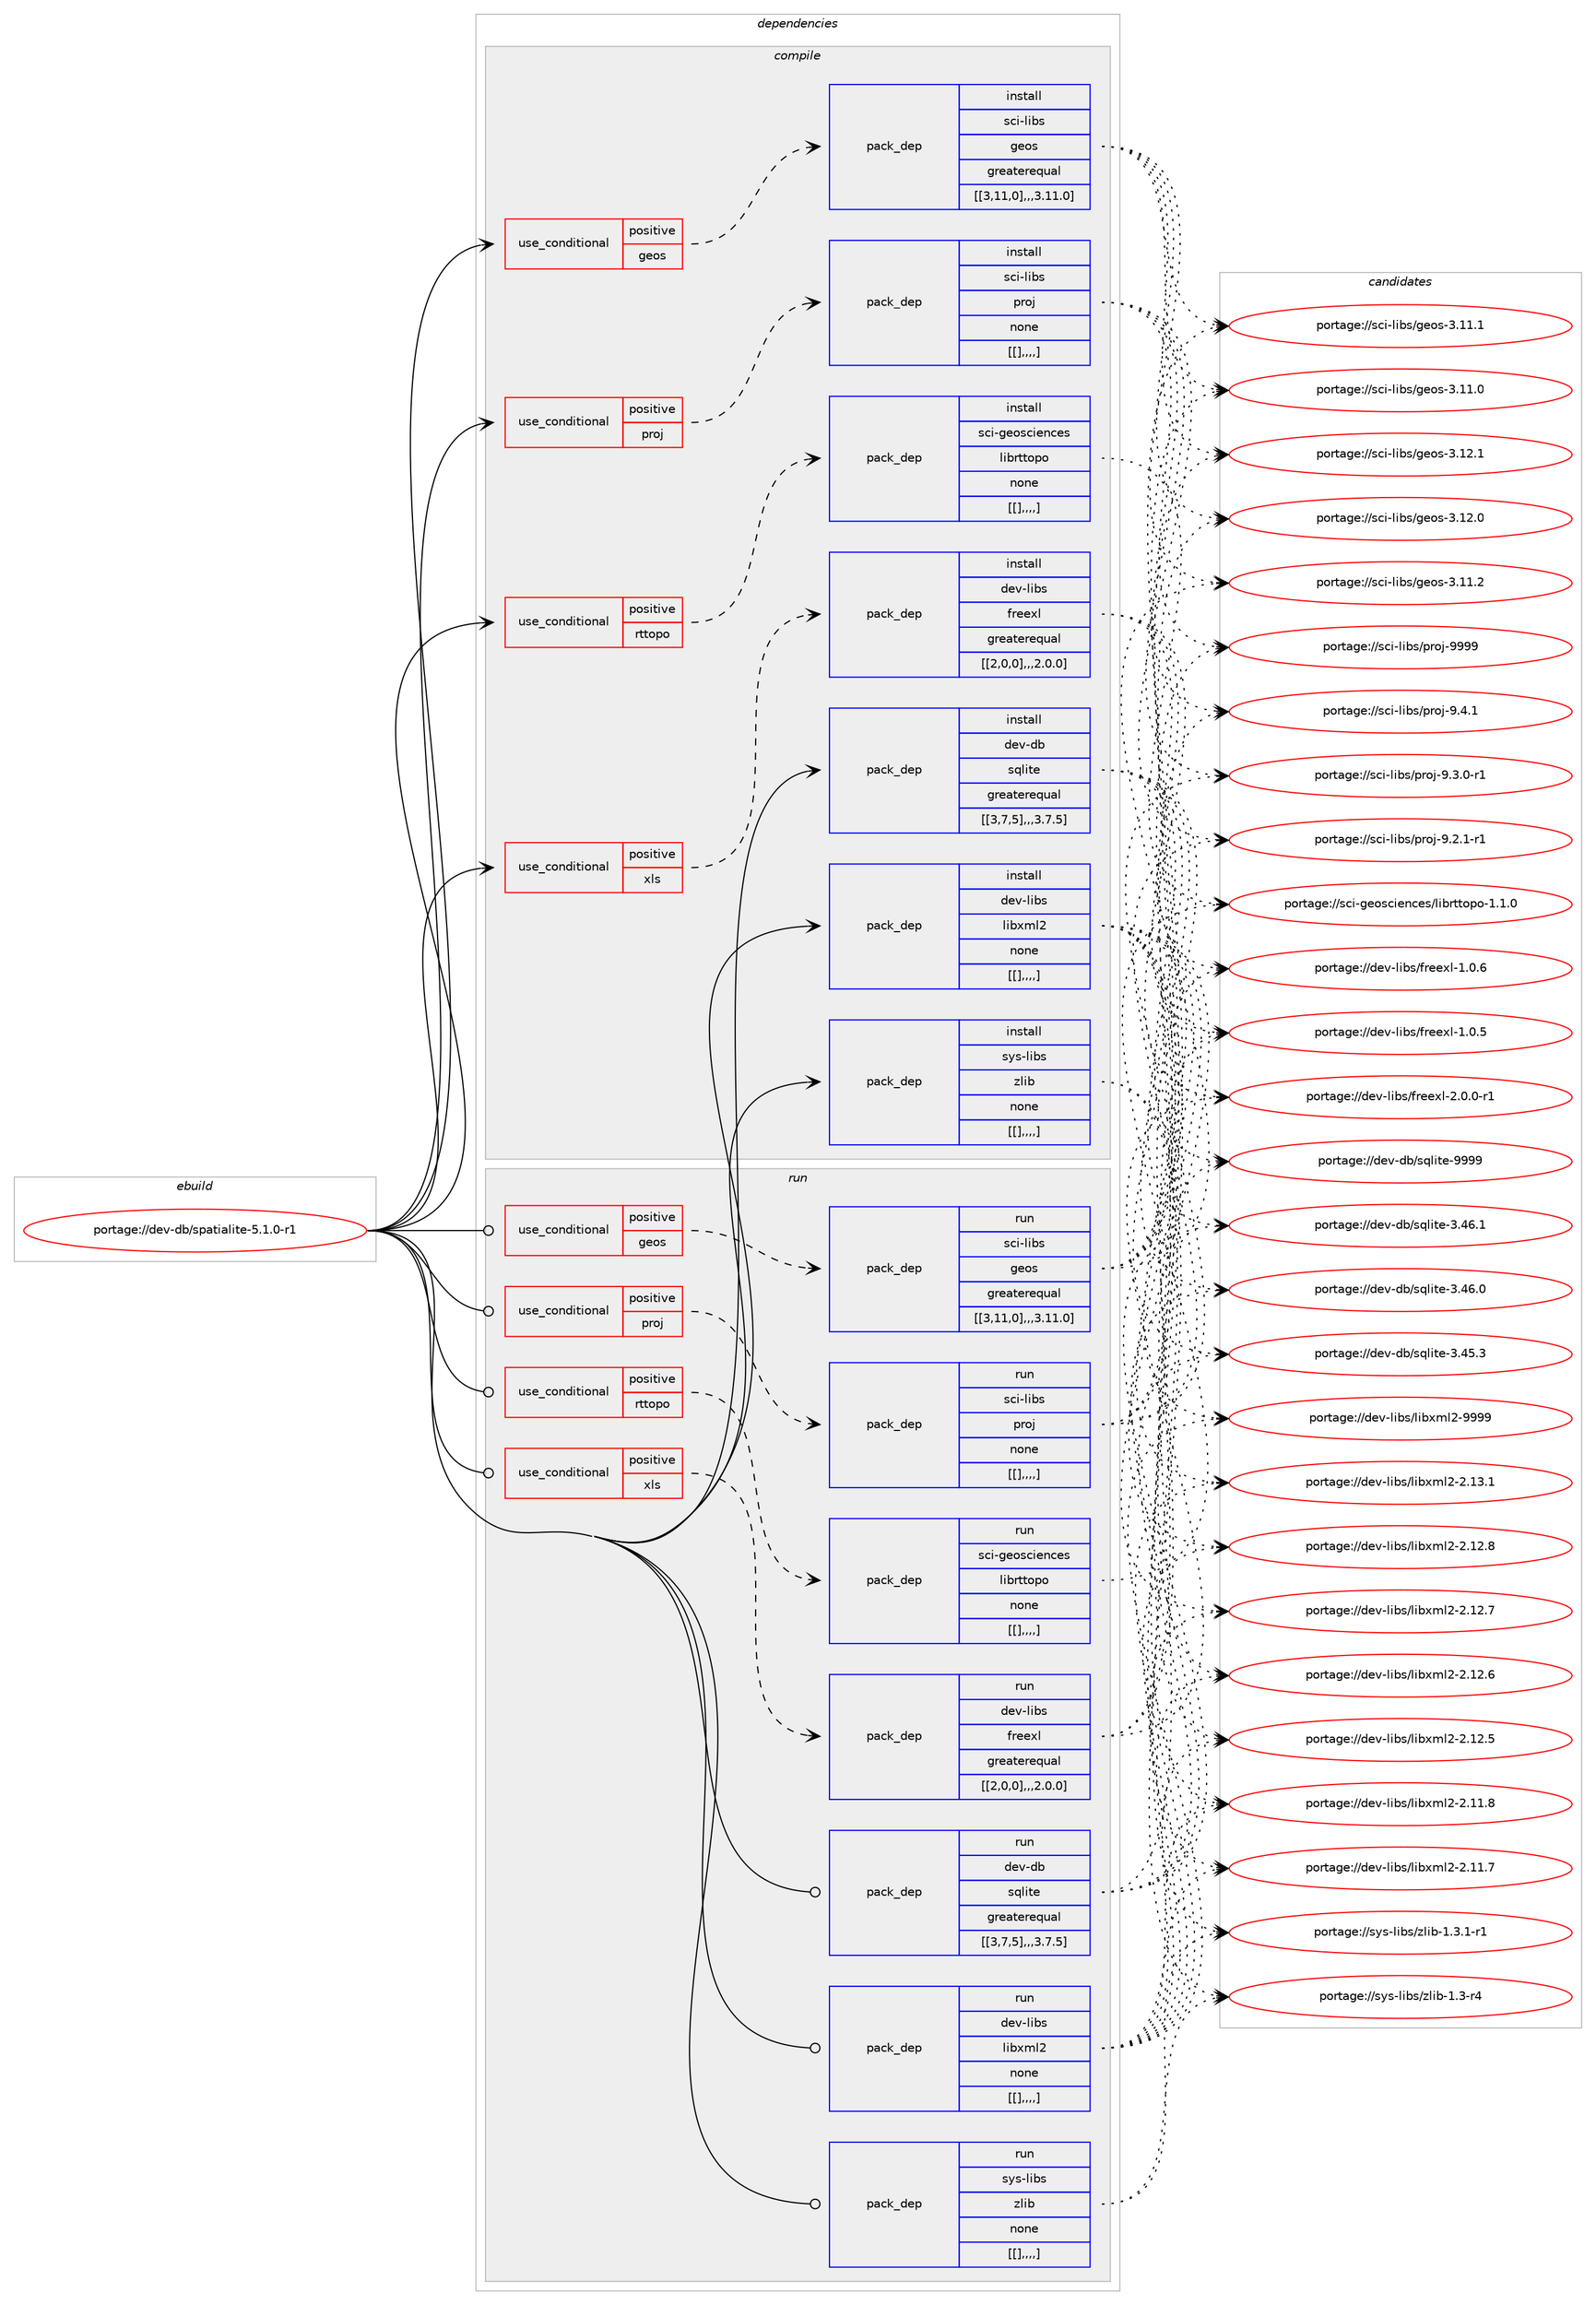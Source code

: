 digraph prolog {

# *************
# Graph options
# *************

newrank=true;
concentrate=true;
compound=true;
graph [rankdir=LR,fontname=Helvetica,fontsize=10,ranksep=1.5];#, ranksep=2.5, nodesep=0.2];
edge  [arrowhead=vee];
node  [fontname=Helvetica,fontsize=10];

# **********
# The ebuild
# **********

subgraph cluster_leftcol {
color=gray;
label=<<i>ebuild</i>>;
id [label="portage://dev-db/spatialite-5.1.0-r1", color=red, width=4, href="../dev-db/spatialite-5.1.0-r1.svg"];
}

# ****************
# The dependencies
# ****************

subgraph cluster_midcol {
color=gray;
label=<<i>dependencies</i>>;
subgraph cluster_compile {
fillcolor="#eeeeee";
style=filled;
label=<<i>compile</i>>;
subgraph cond19197 {
dependency71450 [label=<<TABLE BORDER="0" CELLBORDER="1" CELLSPACING="0" CELLPADDING="4"><TR><TD ROWSPAN="3" CELLPADDING="10">use_conditional</TD></TR><TR><TD>positive</TD></TR><TR><TD>geos</TD></TR></TABLE>>, shape=none, color=red];
subgraph pack51305 {
dependency71451 [label=<<TABLE BORDER="0" CELLBORDER="1" CELLSPACING="0" CELLPADDING="4" WIDTH="220"><TR><TD ROWSPAN="6" CELLPADDING="30">pack_dep</TD></TR><TR><TD WIDTH="110">install</TD></TR><TR><TD>sci-libs</TD></TR><TR><TD>geos</TD></TR><TR><TD>greaterequal</TD></TR><TR><TD>[[3,11,0],,,3.11.0]</TD></TR></TABLE>>, shape=none, color=blue];
}
dependency71450:e -> dependency71451:w [weight=20,style="dashed",arrowhead="vee"];
}
id:e -> dependency71450:w [weight=20,style="solid",arrowhead="vee"];
subgraph cond19198 {
dependency71452 [label=<<TABLE BORDER="0" CELLBORDER="1" CELLSPACING="0" CELLPADDING="4"><TR><TD ROWSPAN="3" CELLPADDING="10">use_conditional</TD></TR><TR><TD>positive</TD></TR><TR><TD>proj</TD></TR></TABLE>>, shape=none, color=red];
subgraph pack51306 {
dependency71453 [label=<<TABLE BORDER="0" CELLBORDER="1" CELLSPACING="0" CELLPADDING="4" WIDTH="220"><TR><TD ROWSPAN="6" CELLPADDING="30">pack_dep</TD></TR><TR><TD WIDTH="110">install</TD></TR><TR><TD>sci-libs</TD></TR><TR><TD>proj</TD></TR><TR><TD>none</TD></TR><TR><TD>[[],,,,]</TD></TR></TABLE>>, shape=none, color=blue];
}
dependency71452:e -> dependency71453:w [weight=20,style="dashed",arrowhead="vee"];
}
id:e -> dependency71452:w [weight=20,style="solid",arrowhead="vee"];
subgraph cond19199 {
dependency71454 [label=<<TABLE BORDER="0" CELLBORDER="1" CELLSPACING="0" CELLPADDING="4"><TR><TD ROWSPAN="3" CELLPADDING="10">use_conditional</TD></TR><TR><TD>positive</TD></TR><TR><TD>rttopo</TD></TR></TABLE>>, shape=none, color=red];
subgraph pack51307 {
dependency71455 [label=<<TABLE BORDER="0" CELLBORDER="1" CELLSPACING="0" CELLPADDING="4" WIDTH="220"><TR><TD ROWSPAN="6" CELLPADDING="30">pack_dep</TD></TR><TR><TD WIDTH="110">install</TD></TR><TR><TD>sci-geosciences</TD></TR><TR><TD>librttopo</TD></TR><TR><TD>none</TD></TR><TR><TD>[[],,,,]</TD></TR></TABLE>>, shape=none, color=blue];
}
dependency71454:e -> dependency71455:w [weight=20,style="dashed",arrowhead="vee"];
}
id:e -> dependency71454:w [weight=20,style="solid",arrowhead="vee"];
subgraph cond19200 {
dependency71456 [label=<<TABLE BORDER="0" CELLBORDER="1" CELLSPACING="0" CELLPADDING="4"><TR><TD ROWSPAN="3" CELLPADDING="10">use_conditional</TD></TR><TR><TD>positive</TD></TR><TR><TD>xls</TD></TR></TABLE>>, shape=none, color=red];
subgraph pack51308 {
dependency71457 [label=<<TABLE BORDER="0" CELLBORDER="1" CELLSPACING="0" CELLPADDING="4" WIDTH="220"><TR><TD ROWSPAN="6" CELLPADDING="30">pack_dep</TD></TR><TR><TD WIDTH="110">install</TD></TR><TR><TD>dev-libs</TD></TR><TR><TD>freexl</TD></TR><TR><TD>greaterequal</TD></TR><TR><TD>[[2,0,0],,,2.0.0]</TD></TR></TABLE>>, shape=none, color=blue];
}
dependency71456:e -> dependency71457:w [weight=20,style="dashed",arrowhead="vee"];
}
id:e -> dependency71456:w [weight=20,style="solid",arrowhead="vee"];
subgraph pack51309 {
dependency71458 [label=<<TABLE BORDER="0" CELLBORDER="1" CELLSPACING="0" CELLPADDING="4" WIDTH="220"><TR><TD ROWSPAN="6" CELLPADDING="30">pack_dep</TD></TR><TR><TD WIDTH="110">install</TD></TR><TR><TD>dev-db</TD></TR><TR><TD>sqlite</TD></TR><TR><TD>greaterequal</TD></TR><TR><TD>[[3,7,5],,,3.7.5]</TD></TR></TABLE>>, shape=none, color=blue];
}
id:e -> dependency71458:w [weight=20,style="solid",arrowhead="vee"];
subgraph pack51310 {
dependency71459 [label=<<TABLE BORDER="0" CELLBORDER="1" CELLSPACING="0" CELLPADDING="4" WIDTH="220"><TR><TD ROWSPAN="6" CELLPADDING="30">pack_dep</TD></TR><TR><TD WIDTH="110">install</TD></TR><TR><TD>dev-libs</TD></TR><TR><TD>libxml2</TD></TR><TR><TD>none</TD></TR><TR><TD>[[],,,,]</TD></TR></TABLE>>, shape=none, color=blue];
}
id:e -> dependency71459:w [weight=20,style="solid",arrowhead="vee"];
subgraph pack51311 {
dependency71460 [label=<<TABLE BORDER="0" CELLBORDER="1" CELLSPACING="0" CELLPADDING="4" WIDTH="220"><TR><TD ROWSPAN="6" CELLPADDING="30">pack_dep</TD></TR><TR><TD WIDTH="110">install</TD></TR><TR><TD>sys-libs</TD></TR><TR><TD>zlib</TD></TR><TR><TD>none</TD></TR><TR><TD>[[],,,,]</TD></TR></TABLE>>, shape=none, color=blue];
}
id:e -> dependency71460:w [weight=20,style="solid",arrowhead="vee"];
}
subgraph cluster_compileandrun {
fillcolor="#eeeeee";
style=filled;
label=<<i>compile and run</i>>;
}
subgraph cluster_run {
fillcolor="#eeeeee";
style=filled;
label=<<i>run</i>>;
subgraph cond19201 {
dependency71461 [label=<<TABLE BORDER="0" CELLBORDER="1" CELLSPACING="0" CELLPADDING="4"><TR><TD ROWSPAN="3" CELLPADDING="10">use_conditional</TD></TR><TR><TD>positive</TD></TR><TR><TD>geos</TD></TR></TABLE>>, shape=none, color=red];
subgraph pack51312 {
dependency71462 [label=<<TABLE BORDER="0" CELLBORDER="1" CELLSPACING="0" CELLPADDING="4" WIDTH="220"><TR><TD ROWSPAN="6" CELLPADDING="30">pack_dep</TD></TR><TR><TD WIDTH="110">run</TD></TR><TR><TD>sci-libs</TD></TR><TR><TD>geos</TD></TR><TR><TD>greaterequal</TD></TR><TR><TD>[[3,11,0],,,3.11.0]</TD></TR></TABLE>>, shape=none, color=blue];
}
dependency71461:e -> dependency71462:w [weight=20,style="dashed",arrowhead="vee"];
}
id:e -> dependency71461:w [weight=20,style="solid",arrowhead="odot"];
subgraph cond19202 {
dependency71463 [label=<<TABLE BORDER="0" CELLBORDER="1" CELLSPACING="0" CELLPADDING="4"><TR><TD ROWSPAN="3" CELLPADDING="10">use_conditional</TD></TR><TR><TD>positive</TD></TR><TR><TD>proj</TD></TR></TABLE>>, shape=none, color=red];
subgraph pack51313 {
dependency71464 [label=<<TABLE BORDER="0" CELLBORDER="1" CELLSPACING="0" CELLPADDING="4" WIDTH="220"><TR><TD ROWSPAN="6" CELLPADDING="30">pack_dep</TD></TR><TR><TD WIDTH="110">run</TD></TR><TR><TD>sci-libs</TD></TR><TR><TD>proj</TD></TR><TR><TD>none</TD></TR><TR><TD>[[],,,,]</TD></TR></TABLE>>, shape=none, color=blue];
}
dependency71463:e -> dependency71464:w [weight=20,style="dashed",arrowhead="vee"];
}
id:e -> dependency71463:w [weight=20,style="solid",arrowhead="odot"];
subgraph cond19203 {
dependency71465 [label=<<TABLE BORDER="0" CELLBORDER="1" CELLSPACING="0" CELLPADDING="4"><TR><TD ROWSPAN="3" CELLPADDING="10">use_conditional</TD></TR><TR><TD>positive</TD></TR><TR><TD>rttopo</TD></TR></TABLE>>, shape=none, color=red];
subgraph pack51314 {
dependency71466 [label=<<TABLE BORDER="0" CELLBORDER="1" CELLSPACING="0" CELLPADDING="4" WIDTH="220"><TR><TD ROWSPAN="6" CELLPADDING="30">pack_dep</TD></TR><TR><TD WIDTH="110">run</TD></TR><TR><TD>sci-geosciences</TD></TR><TR><TD>librttopo</TD></TR><TR><TD>none</TD></TR><TR><TD>[[],,,,]</TD></TR></TABLE>>, shape=none, color=blue];
}
dependency71465:e -> dependency71466:w [weight=20,style="dashed",arrowhead="vee"];
}
id:e -> dependency71465:w [weight=20,style="solid",arrowhead="odot"];
subgraph cond19204 {
dependency71467 [label=<<TABLE BORDER="0" CELLBORDER="1" CELLSPACING="0" CELLPADDING="4"><TR><TD ROWSPAN="3" CELLPADDING="10">use_conditional</TD></TR><TR><TD>positive</TD></TR><TR><TD>xls</TD></TR></TABLE>>, shape=none, color=red];
subgraph pack51315 {
dependency71468 [label=<<TABLE BORDER="0" CELLBORDER="1" CELLSPACING="0" CELLPADDING="4" WIDTH="220"><TR><TD ROWSPAN="6" CELLPADDING="30">pack_dep</TD></TR><TR><TD WIDTH="110">run</TD></TR><TR><TD>dev-libs</TD></TR><TR><TD>freexl</TD></TR><TR><TD>greaterequal</TD></TR><TR><TD>[[2,0,0],,,2.0.0]</TD></TR></TABLE>>, shape=none, color=blue];
}
dependency71467:e -> dependency71468:w [weight=20,style="dashed",arrowhead="vee"];
}
id:e -> dependency71467:w [weight=20,style="solid",arrowhead="odot"];
subgraph pack51316 {
dependency71469 [label=<<TABLE BORDER="0" CELLBORDER="1" CELLSPACING="0" CELLPADDING="4" WIDTH="220"><TR><TD ROWSPAN="6" CELLPADDING="30">pack_dep</TD></TR><TR><TD WIDTH="110">run</TD></TR><TR><TD>dev-db</TD></TR><TR><TD>sqlite</TD></TR><TR><TD>greaterequal</TD></TR><TR><TD>[[3,7,5],,,3.7.5]</TD></TR></TABLE>>, shape=none, color=blue];
}
id:e -> dependency71469:w [weight=20,style="solid",arrowhead="odot"];
subgraph pack51317 {
dependency71470 [label=<<TABLE BORDER="0" CELLBORDER="1" CELLSPACING="0" CELLPADDING="4" WIDTH="220"><TR><TD ROWSPAN="6" CELLPADDING="30">pack_dep</TD></TR><TR><TD WIDTH="110">run</TD></TR><TR><TD>dev-libs</TD></TR><TR><TD>libxml2</TD></TR><TR><TD>none</TD></TR><TR><TD>[[],,,,]</TD></TR></TABLE>>, shape=none, color=blue];
}
id:e -> dependency71470:w [weight=20,style="solid",arrowhead="odot"];
subgraph pack51318 {
dependency71471 [label=<<TABLE BORDER="0" CELLBORDER="1" CELLSPACING="0" CELLPADDING="4" WIDTH="220"><TR><TD ROWSPAN="6" CELLPADDING="30">pack_dep</TD></TR><TR><TD WIDTH="110">run</TD></TR><TR><TD>sys-libs</TD></TR><TR><TD>zlib</TD></TR><TR><TD>none</TD></TR><TR><TD>[[],,,,]</TD></TR></TABLE>>, shape=none, color=blue];
}
id:e -> dependency71471:w [weight=20,style="solid",arrowhead="odot"];
}
}

# **************
# The candidates
# **************

subgraph cluster_choices {
rank=same;
color=gray;
label=<<i>candidates</i>>;

subgraph choice51305 {
color=black;
nodesep=1;
choice1159910545108105981154710310111111545514649504649 [label="portage://sci-libs/geos-3.12.1", color=red, width=4,href="../sci-libs/geos-3.12.1.svg"];
choice1159910545108105981154710310111111545514649504648 [label="portage://sci-libs/geos-3.12.0", color=red, width=4,href="../sci-libs/geos-3.12.0.svg"];
choice1159910545108105981154710310111111545514649494650 [label="portage://sci-libs/geos-3.11.2", color=red, width=4,href="../sci-libs/geos-3.11.2.svg"];
choice1159910545108105981154710310111111545514649494649 [label="portage://sci-libs/geos-3.11.1", color=red, width=4,href="../sci-libs/geos-3.11.1.svg"];
choice1159910545108105981154710310111111545514649494648 [label="portage://sci-libs/geos-3.11.0", color=red, width=4,href="../sci-libs/geos-3.11.0.svg"];
dependency71451:e -> choice1159910545108105981154710310111111545514649504649:w [style=dotted,weight="100"];
dependency71451:e -> choice1159910545108105981154710310111111545514649504648:w [style=dotted,weight="100"];
dependency71451:e -> choice1159910545108105981154710310111111545514649494650:w [style=dotted,weight="100"];
dependency71451:e -> choice1159910545108105981154710310111111545514649494649:w [style=dotted,weight="100"];
dependency71451:e -> choice1159910545108105981154710310111111545514649494648:w [style=dotted,weight="100"];
}
subgraph choice51306 {
color=black;
nodesep=1;
choice115991054510810598115471121141111064557575757 [label="portage://sci-libs/proj-9999", color=red, width=4,href="../sci-libs/proj-9999.svg"];
choice11599105451081059811547112114111106455746524649 [label="portage://sci-libs/proj-9.4.1", color=red, width=4,href="../sci-libs/proj-9.4.1.svg"];
choice115991054510810598115471121141111064557465146484511449 [label="portage://sci-libs/proj-9.3.0-r1", color=red, width=4,href="../sci-libs/proj-9.3.0-r1.svg"];
choice115991054510810598115471121141111064557465046494511449 [label="portage://sci-libs/proj-9.2.1-r1", color=red, width=4,href="../sci-libs/proj-9.2.1-r1.svg"];
dependency71453:e -> choice115991054510810598115471121141111064557575757:w [style=dotted,weight="100"];
dependency71453:e -> choice11599105451081059811547112114111106455746524649:w [style=dotted,weight="100"];
dependency71453:e -> choice115991054510810598115471121141111064557465146484511449:w [style=dotted,weight="100"];
dependency71453:e -> choice115991054510810598115471121141111064557465046494511449:w [style=dotted,weight="100"];
}
subgraph choice51307 {
color=black;
nodesep=1;
choice115991054510310111111599105101110991011154710810598114116116111112111454946494648 [label="portage://sci-geosciences/librttopo-1.1.0", color=red, width=4,href="../sci-geosciences/librttopo-1.1.0.svg"];
dependency71455:e -> choice115991054510310111111599105101110991011154710810598114116116111112111454946494648:w [style=dotted,weight="100"];
}
subgraph choice51308 {
color=black;
nodesep=1;
choice1001011184510810598115471021141011011201084550464846484511449 [label="portage://dev-libs/freexl-2.0.0-r1", color=red, width=4,href="../dev-libs/freexl-2.0.0-r1.svg"];
choice100101118451081059811547102114101101120108454946484654 [label="portage://dev-libs/freexl-1.0.6", color=red, width=4,href="../dev-libs/freexl-1.0.6.svg"];
choice100101118451081059811547102114101101120108454946484653 [label="portage://dev-libs/freexl-1.0.5", color=red, width=4,href="../dev-libs/freexl-1.0.5.svg"];
dependency71457:e -> choice1001011184510810598115471021141011011201084550464846484511449:w [style=dotted,weight="100"];
dependency71457:e -> choice100101118451081059811547102114101101120108454946484654:w [style=dotted,weight="100"];
dependency71457:e -> choice100101118451081059811547102114101101120108454946484653:w [style=dotted,weight="100"];
}
subgraph choice51309 {
color=black;
nodesep=1;
choice1001011184510098471151131081051161014557575757 [label="portage://dev-db/sqlite-9999", color=red, width=4,href="../dev-db/sqlite-9999.svg"];
choice10010111845100984711511310810511610145514652544649 [label="portage://dev-db/sqlite-3.46.1", color=red, width=4,href="../dev-db/sqlite-3.46.1.svg"];
choice10010111845100984711511310810511610145514652544648 [label="portage://dev-db/sqlite-3.46.0", color=red, width=4,href="../dev-db/sqlite-3.46.0.svg"];
choice10010111845100984711511310810511610145514652534651 [label="portage://dev-db/sqlite-3.45.3", color=red, width=4,href="../dev-db/sqlite-3.45.3.svg"];
dependency71458:e -> choice1001011184510098471151131081051161014557575757:w [style=dotted,weight="100"];
dependency71458:e -> choice10010111845100984711511310810511610145514652544649:w [style=dotted,weight="100"];
dependency71458:e -> choice10010111845100984711511310810511610145514652544648:w [style=dotted,weight="100"];
dependency71458:e -> choice10010111845100984711511310810511610145514652534651:w [style=dotted,weight="100"];
}
subgraph choice51310 {
color=black;
nodesep=1;
choice10010111845108105981154710810598120109108504557575757 [label="portage://dev-libs/libxml2-9999", color=red, width=4,href="../dev-libs/libxml2-9999.svg"];
choice100101118451081059811547108105981201091085045504649514649 [label="portage://dev-libs/libxml2-2.13.1", color=red, width=4,href="../dev-libs/libxml2-2.13.1.svg"];
choice100101118451081059811547108105981201091085045504649504656 [label="portage://dev-libs/libxml2-2.12.8", color=red, width=4,href="../dev-libs/libxml2-2.12.8.svg"];
choice100101118451081059811547108105981201091085045504649504655 [label="portage://dev-libs/libxml2-2.12.7", color=red, width=4,href="../dev-libs/libxml2-2.12.7.svg"];
choice100101118451081059811547108105981201091085045504649504654 [label="portage://dev-libs/libxml2-2.12.6", color=red, width=4,href="../dev-libs/libxml2-2.12.6.svg"];
choice100101118451081059811547108105981201091085045504649504653 [label="portage://dev-libs/libxml2-2.12.5", color=red, width=4,href="../dev-libs/libxml2-2.12.5.svg"];
choice100101118451081059811547108105981201091085045504649494656 [label="portage://dev-libs/libxml2-2.11.8", color=red, width=4,href="../dev-libs/libxml2-2.11.8.svg"];
choice100101118451081059811547108105981201091085045504649494655 [label="portage://dev-libs/libxml2-2.11.7", color=red, width=4,href="../dev-libs/libxml2-2.11.7.svg"];
dependency71459:e -> choice10010111845108105981154710810598120109108504557575757:w [style=dotted,weight="100"];
dependency71459:e -> choice100101118451081059811547108105981201091085045504649514649:w [style=dotted,weight="100"];
dependency71459:e -> choice100101118451081059811547108105981201091085045504649504656:w [style=dotted,weight="100"];
dependency71459:e -> choice100101118451081059811547108105981201091085045504649504655:w [style=dotted,weight="100"];
dependency71459:e -> choice100101118451081059811547108105981201091085045504649504654:w [style=dotted,weight="100"];
dependency71459:e -> choice100101118451081059811547108105981201091085045504649504653:w [style=dotted,weight="100"];
dependency71459:e -> choice100101118451081059811547108105981201091085045504649494656:w [style=dotted,weight="100"];
dependency71459:e -> choice100101118451081059811547108105981201091085045504649494655:w [style=dotted,weight="100"];
}
subgraph choice51311 {
color=black;
nodesep=1;
choice115121115451081059811547122108105984549465146494511449 [label="portage://sys-libs/zlib-1.3.1-r1", color=red, width=4,href="../sys-libs/zlib-1.3.1-r1.svg"];
choice11512111545108105981154712210810598454946514511452 [label="portage://sys-libs/zlib-1.3-r4", color=red, width=4,href="../sys-libs/zlib-1.3-r4.svg"];
dependency71460:e -> choice115121115451081059811547122108105984549465146494511449:w [style=dotted,weight="100"];
dependency71460:e -> choice11512111545108105981154712210810598454946514511452:w [style=dotted,weight="100"];
}
subgraph choice51312 {
color=black;
nodesep=1;
choice1159910545108105981154710310111111545514649504649 [label="portage://sci-libs/geos-3.12.1", color=red, width=4,href="../sci-libs/geos-3.12.1.svg"];
choice1159910545108105981154710310111111545514649504648 [label="portage://sci-libs/geos-3.12.0", color=red, width=4,href="../sci-libs/geos-3.12.0.svg"];
choice1159910545108105981154710310111111545514649494650 [label="portage://sci-libs/geos-3.11.2", color=red, width=4,href="../sci-libs/geos-3.11.2.svg"];
choice1159910545108105981154710310111111545514649494649 [label="portage://sci-libs/geos-3.11.1", color=red, width=4,href="../sci-libs/geos-3.11.1.svg"];
choice1159910545108105981154710310111111545514649494648 [label="portage://sci-libs/geos-3.11.0", color=red, width=4,href="../sci-libs/geos-3.11.0.svg"];
dependency71462:e -> choice1159910545108105981154710310111111545514649504649:w [style=dotted,weight="100"];
dependency71462:e -> choice1159910545108105981154710310111111545514649504648:w [style=dotted,weight="100"];
dependency71462:e -> choice1159910545108105981154710310111111545514649494650:w [style=dotted,weight="100"];
dependency71462:e -> choice1159910545108105981154710310111111545514649494649:w [style=dotted,weight="100"];
dependency71462:e -> choice1159910545108105981154710310111111545514649494648:w [style=dotted,weight="100"];
}
subgraph choice51313 {
color=black;
nodesep=1;
choice115991054510810598115471121141111064557575757 [label="portage://sci-libs/proj-9999", color=red, width=4,href="../sci-libs/proj-9999.svg"];
choice11599105451081059811547112114111106455746524649 [label="portage://sci-libs/proj-9.4.1", color=red, width=4,href="../sci-libs/proj-9.4.1.svg"];
choice115991054510810598115471121141111064557465146484511449 [label="portage://sci-libs/proj-9.3.0-r1", color=red, width=4,href="../sci-libs/proj-9.3.0-r1.svg"];
choice115991054510810598115471121141111064557465046494511449 [label="portage://sci-libs/proj-9.2.1-r1", color=red, width=4,href="../sci-libs/proj-9.2.1-r1.svg"];
dependency71464:e -> choice115991054510810598115471121141111064557575757:w [style=dotted,weight="100"];
dependency71464:e -> choice11599105451081059811547112114111106455746524649:w [style=dotted,weight="100"];
dependency71464:e -> choice115991054510810598115471121141111064557465146484511449:w [style=dotted,weight="100"];
dependency71464:e -> choice115991054510810598115471121141111064557465046494511449:w [style=dotted,weight="100"];
}
subgraph choice51314 {
color=black;
nodesep=1;
choice115991054510310111111599105101110991011154710810598114116116111112111454946494648 [label="portage://sci-geosciences/librttopo-1.1.0", color=red, width=4,href="../sci-geosciences/librttopo-1.1.0.svg"];
dependency71466:e -> choice115991054510310111111599105101110991011154710810598114116116111112111454946494648:w [style=dotted,weight="100"];
}
subgraph choice51315 {
color=black;
nodesep=1;
choice1001011184510810598115471021141011011201084550464846484511449 [label="portage://dev-libs/freexl-2.0.0-r1", color=red, width=4,href="../dev-libs/freexl-2.0.0-r1.svg"];
choice100101118451081059811547102114101101120108454946484654 [label="portage://dev-libs/freexl-1.0.6", color=red, width=4,href="../dev-libs/freexl-1.0.6.svg"];
choice100101118451081059811547102114101101120108454946484653 [label="portage://dev-libs/freexl-1.0.5", color=red, width=4,href="../dev-libs/freexl-1.0.5.svg"];
dependency71468:e -> choice1001011184510810598115471021141011011201084550464846484511449:w [style=dotted,weight="100"];
dependency71468:e -> choice100101118451081059811547102114101101120108454946484654:w [style=dotted,weight="100"];
dependency71468:e -> choice100101118451081059811547102114101101120108454946484653:w [style=dotted,weight="100"];
}
subgraph choice51316 {
color=black;
nodesep=1;
choice1001011184510098471151131081051161014557575757 [label="portage://dev-db/sqlite-9999", color=red, width=4,href="../dev-db/sqlite-9999.svg"];
choice10010111845100984711511310810511610145514652544649 [label="portage://dev-db/sqlite-3.46.1", color=red, width=4,href="../dev-db/sqlite-3.46.1.svg"];
choice10010111845100984711511310810511610145514652544648 [label="portage://dev-db/sqlite-3.46.0", color=red, width=4,href="../dev-db/sqlite-3.46.0.svg"];
choice10010111845100984711511310810511610145514652534651 [label="portage://dev-db/sqlite-3.45.3", color=red, width=4,href="../dev-db/sqlite-3.45.3.svg"];
dependency71469:e -> choice1001011184510098471151131081051161014557575757:w [style=dotted,weight="100"];
dependency71469:e -> choice10010111845100984711511310810511610145514652544649:w [style=dotted,weight="100"];
dependency71469:e -> choice10010111845100984711511310810511610145514652544648:w [style=dotted,weight="100"];
dependency71469:e -> choice10010111845100984711511310810511610145514652534651:w [style=dotted,weight="100"];
}
subgraph choice51317 {
color=black;
nodesep=1;
choice10010111845108105981154710810598120109108504557575757 [label="portage://dev-libs/libxml2-9999", color=red, width=4,href="../dev-libs/libxml2-9999.svg"];
choice100101118451081059811547108105981201091085045504649514649 [label="portage://dev-libs/libxml2-2.13.1", color=red, width=4,href="../dev-libs/libxml2-2.13.1.svg"];
choice100101118451081059811547108105981201091085045504649504656 [label="portage://dev-libs/libxml2-2.12.8", color=red, width=4,href="../dev-libs/libxml2-2.12.8.svg"];
choice100101118451081059811547108105981201091085045504649504655 [label="portage://dev-libs/libxml2-2.12.7", color=red, width=4,href="../dev-libs/libxml2-2.12.7.svg"];
choice100101118451081059811547108105981201091085045504649504654 [label="portage://dev-libs/libxml2-2.12.6", color=red, width=4,href="../dev-libs/libxml2-2.12.6.svg"];
choice100101118451081059811547108105981201091085045504649504653 [label="portage://dev-libs/libxml2-2.12.5", color=red, width=4,href="../dev-libs/libxml2-2.12.5.svg"];
choice100101118451081059811547108105981201091085045504649494656 [label="portage://dev-libs/libxml2-2.11.8", color=red, width=4,href="../dev-libs/libxml2-2.11.8.svg"];
choice100101118451081059811547108105981201091085045504649494655 [label="portage://dev-libs/libxml2-2.11.7", color=red, width=4,href="../dev-libs/libxml2-2.11.7.svg"];
dependency71470:e -> choice10010111845108105981154710810598120109108504557575757:w [style=dotted,weight="100"];
dependency71470:e -> choice100101118451081059811547108105981201091085045504649514649:w [style=dotted,weight="100"];
dependency71470:e -> choice100101118451081059811547108105981201091085045504649504656:w [style=dotted,weight="100"];
dependency71470:e -> choice100101118451081059811547108105981201091085045504649504655:w [style=dotted,weight="100"];
dependency71470:e -> choice100101118451081059811547108105981201091085045504649504654:w [style=dotted,weight="100"];
dependency71470:e -> choice100101118451081059811547108105981201091085045504649504653:w [style=dotted,weight="100"];
dependency71470:e -> choice100101118451081059811547108105981201091085045504649494656:w [style=dotted,weight="100"];
dependency71470:e -> choice100101118451081059811547108105981201091085045504649494655:w [style=dotted,weight="100"];
}
subgraph choice51318 {
color=black;
nodesep=1;
choice115121115451081059811547122108105984549465146494511449 [label="portage://sys-libs/zlib-1.3.1-r1", color=red, width=4,href="../sys-libs/zlib-1.3.1-r1.svg"];
choice11512111545108105981154712210810598454946514511452 [label="portage://sys-libs/zlib-1.3-r4", color=red, width=4,href="../sys-libs/zlib-1.3-r4.svg"];
dependency71471:e -> choice115121115451081059811547122108105984549465146494511449:w [style=dotted,weight="100"];
dependency71471:e -> choice11512111545108105981154712210810598454946514511452:w [style=dotted,weight="100"];
}
}

}
